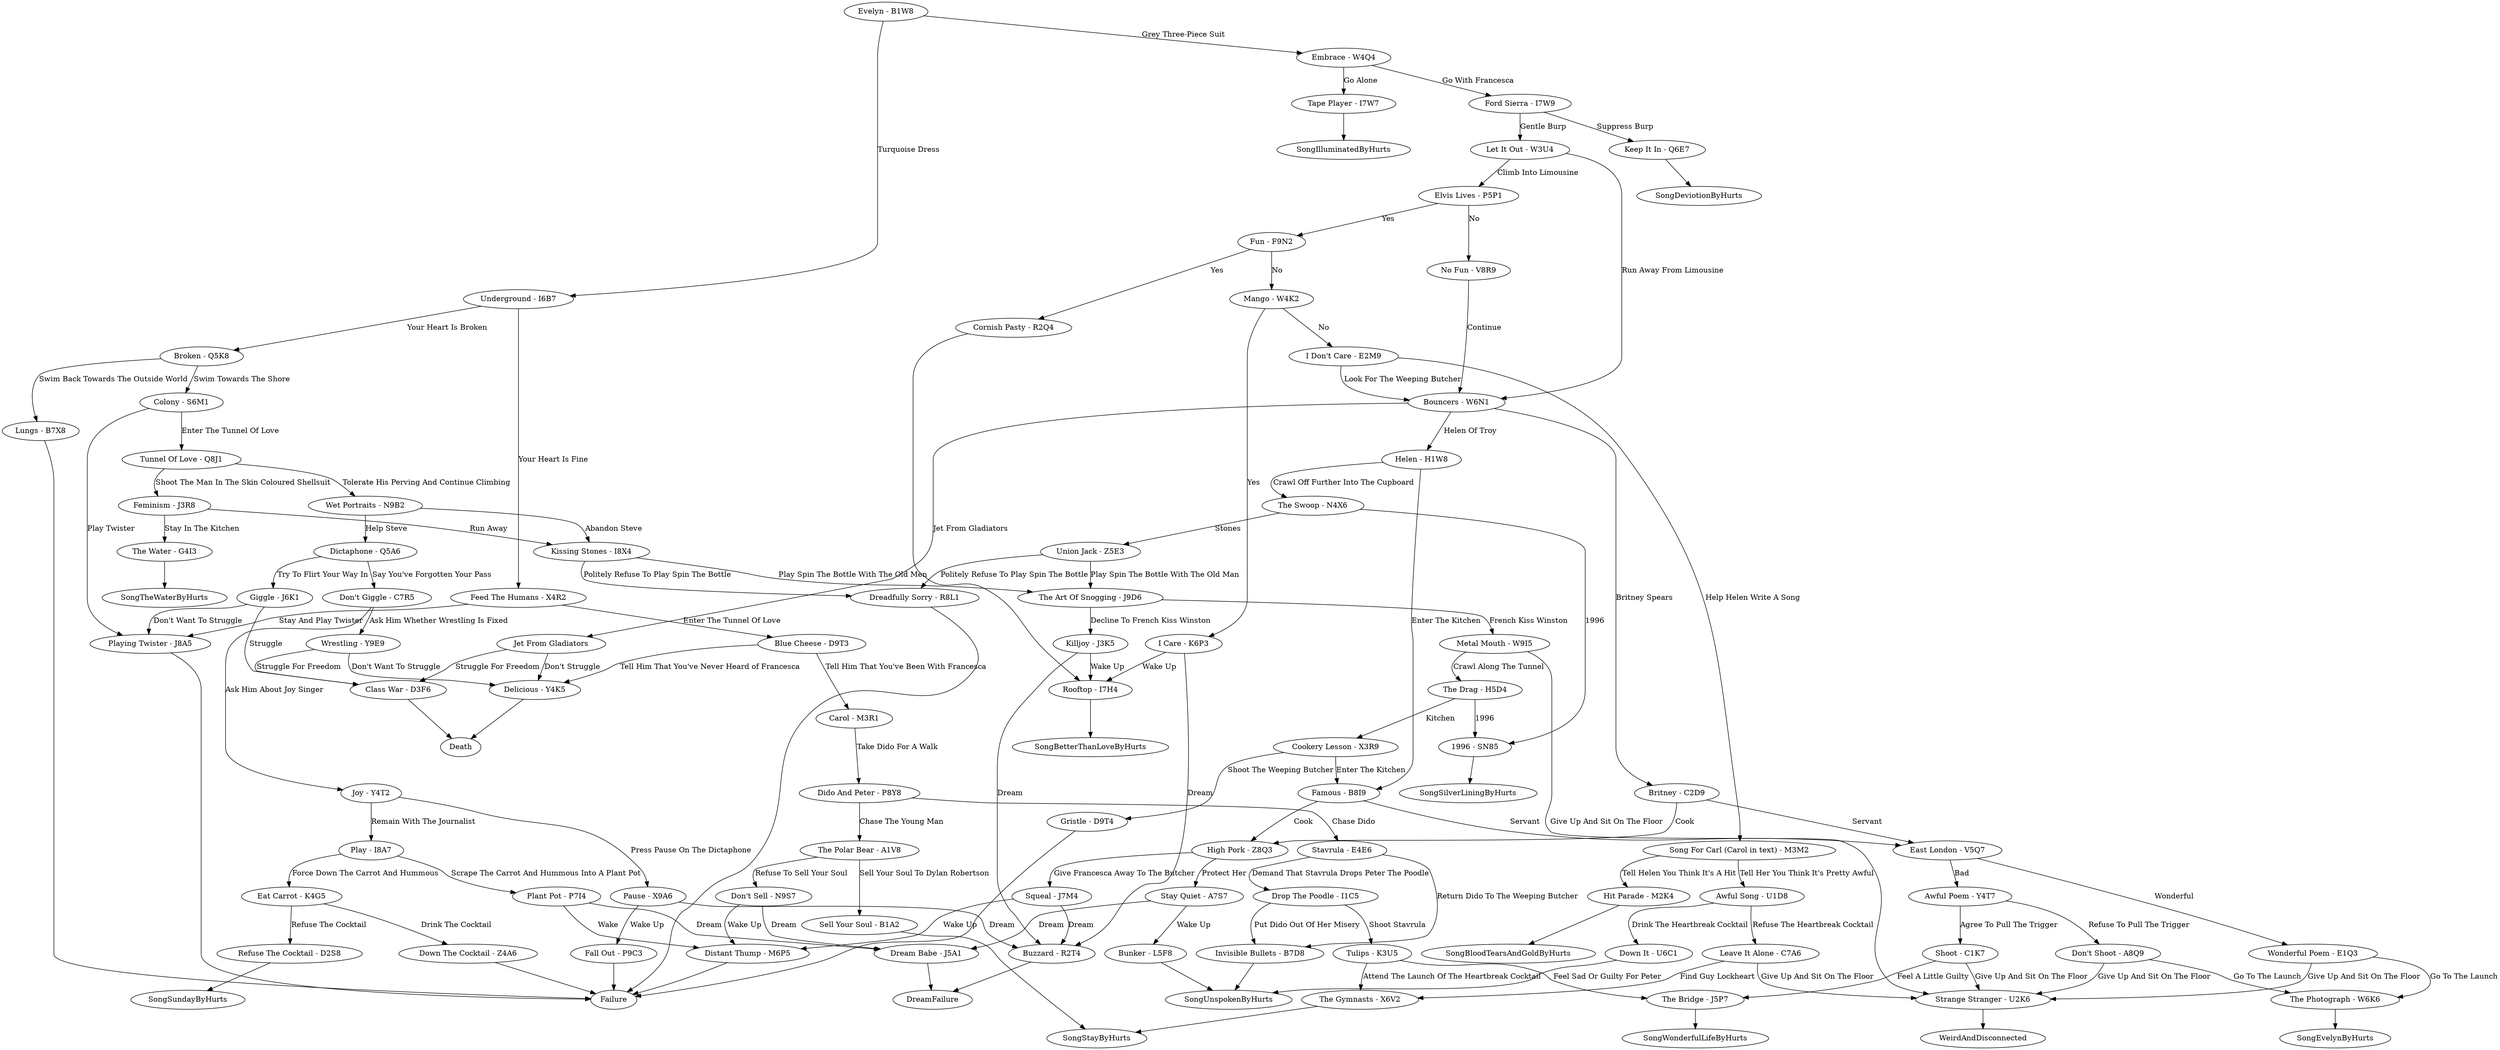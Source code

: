 digraph Spotify {
	B1W8 [label="Evelyn - B1W8"];
	B1W8->I6B7 [label="Turquoise Dress"];
	B1W8->W4Q4 [label="Grey Three-Piece Suit"];
	W4Q4 [label="Embrace - W4Q4"];
	W4Q4->I7W9 [label="Go With Francesca"];
	W4Q4->I7S7 [label="Go Alone"];
	I7S7 [label="Tape Player - I7W7"];
	I7S7->SongIlluminatedByHurts;
	I7W9 [label="Ford Sierra - I7W9"];
	I7W9->W3U4 [label="Gentle Burp"];
	I7W9->Q6E7 [label="Suppress Burp"];
	W3U4 [label="Let It Out - W3U4"];
	W3U4->P5P1 [label="Climb Into Limousine"];
	W3U4->W6N1 [label="Run Away From Limousine"];
	P5P1 [label="Elvis Lives - P5P1"];
	P5P1->F9N2 [label="Yes"];
	P5P1->V8R9 [label="No"];
	V8R9 [label="No Fun - V8R9"];
	V8R9->W6N1 [label="Continue"];
	W6N1 [label="Bouncers - W6N1"];
	W6N1->H1W8 [label="Helen Of Troy"];
	W6N1->C2D9 [label="Britney Spears"];
	W6N1->U9T6 [label="Jet From Gladiators"];
	U9T6 [label="Jet From Gladiators"];
	U9T6->Y4K5 [label="Don't Struggle"];
	U9T6->D3F6 [label="Struggle For Freedom"];
	D3F6 [label="Class War - D3F6"];
	D3F6->Death;
	Y4K5 [label="Delicious - Y4K5"];
	Y4K5->Death;
	C2D9 [label="Britney - C2D9"];
	C2D9->Z8Q3 [label="Cook"];
	C2D9->V5Q7 [label="Servant"];
	Z8Q3 [label="High Pork - Z8Q3"];
	Z8Q3->J7M4 [label="Give Francesca Away To The Butcher"];
	Z8Q3->A7S7 [label="Protect Her"];
	A7S7 [label="Stay Quiet - A7S7"];
	A7S7->L5F8 [label="Wake Up"];
	A7S7->J5A1 [label="Dream"];
	L5F8 [label="Bunker - L5F8"];
	L5F8->SongUnspokenByHurts;
	J5A1 [label="Dream Babe - J5A1"];
	J5A1->DreamFailure;
	J7M4 [label="Squeal - J7M4"];
	J7M4->M6P5 [label="Wake Up"];
	J7M4->R2T4 [label="Dream"];
	R2T4 [label="Buzzard - R2T4"];
	R2T4->DreamFailure;
	M6P5 [label="Distant Thump - M6P5"];
	M6P5->Failure;
	V5Q7 [label="East London - V5Q7"];
	V5Q7->E1Q3 [label="Wonderful"];
	V5Q7->Y4T7 [label="Bad"];
	Y4T7 [label="Awful Poem - Y4T7"];
	Y4T7->C1K7 [label="Agree To Pull The Trigger"];
	Y4T7->A8Q9 [label="Refuse To Pull The Trigger"];
	C1K7 [label="Shoot - C1K7"];
	C1K7->J5P7 [label="Feel A Little Guilty"];
	C1K7->U2K6 [label="Give Up And Sit On The Floor"];
	J5P7 [label="The Bridge - J5P7"];
	J5P7->SongWonderfulLifeByHurts;
	U2K6 [label="Strange Stranger - U2K6"];
	U2K6->WeirdAndDisconnected;
	A8Q9 [label="Don't Shoot - A8Q9"];
	A8Q9->W6K6 [label="Go To The Launch"];
	A8Q9->U2K6 [label="Give Up And Sit On The Floor"];
	W6K6 [label="The Photograph - W6K6"];
	W6K6->SongEvelynByHurts;
	E1Q3 [label="Wonderful Poem - E1Q3"];
	E1Q3->W6K6 [label="Go To The Launch"];
	E1Q3->U2K6 [label="Give Up And Sit On The Floor"];	
	H1W8 [label="Helen - H1W8"];
	H1W8->N4X6 [label="Crawl Off Further Into The Cupboard"];
	H1W8->B8I9 [label="Enter The Kitchen"];
	B8I9 [label="Famous - B8I9"];
	B8I9->Z8Q3 [label="Cook"];
	B8I9->V5Q7 [label="Servant"];
	N4X6 [label="The Swoop - N4X6"];
	N4X6->Z5E3 [label="Stones"];
	N4X6->S8N5 [label="1996"];
	Z5E3 [label="Union Jack - Z5E3"];
	Z5E3->J9D6 [label="Play Spin The Bottle With The Old Man"];
	Z5E3->R8L1 [label="Politely Refuse To Play Spin The Bottle"];
	R8L1 [label="Dreadfully Sorry - R8L1"];
	R8L1->Failure;
	J9D6 [label="The Art Of Snogging - J9D6"];
	J9D6->W9I5 [label="French Kiss Winston"];
	J9D6->J3K5 [label="Decline To French Kiss Winston"];
	J3K5 [label="Killjoy - J3K5"];
	J3K5->I7H4 [label="Wake Up"];
	J3K5->R2T4 [label="Dream"];
	I7H4 [label="Rooftop - I7H4"];
	I7H4->SongBetterThanLoveByHurts;
	W9I5 [label="Metal Mouth - W9I5"];
	W9I5->H5D4 [label="Crawl Along The Tunnel"];
	W9I5->U2K6 [label="Give Up And Sit On The Floor"];
	H5D4 [label="The Drag - H5D4"];
	H5D4->X3R9 [label="Kitchen"];
	H5D4->S8N5 [label="1996"];
	X3R9 [label="Cookery Lesson - X3R9"];
	X3R9->D9T4 [label="Shoot The Weeping Butcher"];
	X3R9->B8I9 [label="Enter The Kitchen"];
	D9T4 [label="Gristle - D9T4"];
	D9T4->Failure;
	S8N5 [label="1996 - SN85"];
	S8N5->SongSilverLiningByHurts;
	F9N2 [label="Fun - F9N2"];
	F9N2->R2Q4 [label="Yes"];
	F9N2->W4K2 [label="No"];
	R2Q4 [label="Cornish Pasty - R2Q4"];
	R2Q4->I7H4;
	W4K2 [label="Mango - W4K2"];
	W4K2->K6P3 [label="Yes"];
	W4K2->E2M9 [label="No"];
	E2M9 [label="I Don't Care - E2M9"];
	E2M9->M3M2 [label="Help Helen Write A Song"];
	E2M9->W6N1 [label="Look For The Weeping Butcher"];
	M3M2 [label="Song For Carl (Carol in text) - M3M2"];
	M3M2->M2K4 [label="Tell Helen You Think It's A Hit"];
	M3M2->U1D8 [label="Tell Her You Think It's Pretty Awful"];
	U1D8 [label="Awful Song - U1D8"];
	U1D8->U6C1 [label="Drink The Heartbreak Cocktail"];
	U1D8->C7A6 [label="Refuse The Heartbreak Cocktail"];
	U6C1 [label="Down It - U6C1"];
	U6C1->SongUnspokenByHurts;
	C7A6 [label="Leave It Alone - C7A6"];
	C7A6->X6V2 [label="Find Guy Lockheart"];
	C7A6->U2K6 [label="Give Up And Sit On The Floor"];
	X6V2 [label="The Gymnasts - X6V2"];
	X6V2->SongStayByHurts;
	M2K4 [label="Hit Parade - M2K4"];
	M2K4->SongBloodTearsAndGoldByHurts;
	K6P3 [label="I Care - K6P3"];
	K6P3->I7H4 [label="Wake Up"];
	K6P3->R2T4 [label="Dream"];
	Q6E7 [label="Keep It In - Q6E7"];
	Q6E7->SongDeviotionByHurts;
	I6B7 [label="Underground - I6B7"];
	I6B7->Q5K8 [label="Your Heart Is Broken"];
	I6B7->X4R2 [label="Your Heart Is Fine"];
	Q5K8 [label="Broken - Q5K8"];
	Q5K8->S6M1 [label="Swim Towards The Shore"];
	Q5K8->B7X8 [label="Swim Back Towards The Outside World"];
	S6M1 [label="Colony - S6M1"];
	S6M1->J8A5 [label="Play Twister"];
	S6M1->Q8J1 [label="Enter The Tunnel Of Love"];
	J8A5 [label="Playing Twister - J8A5"];
	J8A5->Failure;
	Q8J1 [label="Tunnel Of Love - Q8J1"];
	Q8J1->J3R8 [label="Shoot The Man In The Skin Coloured Shellsuit"];
	Q8J1->N9B2 [label="Tolerate His Perving And Continue Climbing"];
	J3R8 [label="Feminism - J3R8"];
	J3R8->G4I3 [label="Stay In The Kitchen"];
	J3R8->I8X4 [label="Run Away"];
	G4I3 [label="The Water - G4I3"];
	G4I3->SongTheWaterByHurts;
	I8X4 [label="Kissing Stones - I8X4"];
	I8X4->J9D6 [label="Play Spin The Bottle With The Old Men"];
	I8X4->R8L1 [label="Politely Refuse To Play Spin The Bottle"];
	N9B2 [label="Wet Portraits - N9B2"];
	N9B2->Q5A6 [label="Help Steve"];
	N9B2->I8X4 [label="Abandon Steve"];
	Q5A6 [label="Dictaphone - Q5A6"];
	Q5A6->J6K1 [label="Try To Flirt Your Way In"];
	Q5A6->C7R5 [label="Say You've Forgotten Your Pass"];
	C7R5 [label="Don't Giggle - C7R5"];
	C7R5->Y9E9 [label="Ask Him Whether Wrestling Is Fixed"];
	C7R5->Y4T2 [label="Ask Him About Joy Singer"];
	Y9E9 [label="Wrestling - Y9E9"];
	Y9E9->Y4K5 [label="Don't Want To Struggle"];
	Y9E9->D3F6 [label="Struggle For Freedom"];
	Y4T2 [label="Joy - Y4T2"];
	Y4T2->X9A6 [label="Press Pause On The Dictaphone"];
	Y4T2->I8A7 [label="Remain With The Journalist"];
	X9A6 [label="Pause - X9A6"];
	X9A6->P9C3 [label="Wake Up"];
	X9A6->R2T4 [label="Dream"];
	P9C3 [label="Fall Out - P9C3"];
	P9C3->Failure;
	I8A7 [label="Play - I8A7"];
	I8A7->K4G5 [label="Force Down The Carrot And Hummous"];
	I8A7->P7I4 [label="Scrape The Carrot And Hummous Into A Plant Pot"];
	K4G5 [label="Eat Carrot - K4G5"];
	K4G5->Z4A6 [label="Drink The Cocktail"];
	K4G5->D2S8 [label="Refuse The Cocktail"];
	D2S8 [label="Refuse The Cocktail - D2S8"];
	D2S8->SongSundayByHurts;
	Z4A6 [label="Down The Cocktail - Z4A6"];
	Z4A6->Failure;
	P7I4 [label="Plant Pot - P7I4"];
	P7I4->M6P5 [label="Wake"];
	P7I4->J5A1 [label="Dream"];
	J6K1 [label="Giggle - J6K1"];
	J6K1->J8A5 [label="Don't Want To Struggle"];
	J6K1->D3F6 [label="Struggle"];
	B7X8 [label="Lungs - B7X8"];
	B7X8->Failure;
	X4R2 [label="Feed The Humans - X4R2"];
	X4R2->D9T3 [label="Enter The Tunnel Of Love"];
	X4R2->J8A5 [label="Stay And Play Twister"];
	D9T3 [label="Blue Cheese - D9T3"];
	D9T3->M3R1 [label="Tell Him That You've Been With Francesca"];
	D9T3->Y4K5 [label="Tell Him That You've Never Heard of Francesca"];
	M3R1 [label="Carol - M3R1"];
	M3R1->P8Y8 [label="Take Dido For A Walk"];
	P8Y8 [label="Dido And Peter - P8Y8"];
	P8Y8->E4E6 [label="Chase Dido"];
	P8Y8->A1V8 [label="Chase The Young Man"];
	E4E6 [label="Stavrula - E4E6"];
	E4E6->I1C5 [label="Demand That Stavrula Drops Peter The Poodle"];
	E4E6->B7D8 [label="Return Dido To The Weeping Butcher"];
	I1C5 [label="Drop The Poodle - I1C5"];
	I1C5->K3U5 [label="Shoot Stavrula"];
	I1C5->B7D8 [label="Put Dido Out Of Her Misery"];
	K3U5 [label="Tulips - K3U5"];
	K3U5->X6V2 [label="Attend The Launch Of The Heartbreak Cocktail"];
	K3U5->J5P7 [label="Feel Sad Or Guilty For Peter"];
	B7D8 [label="Invisible Bullets - B7D8"];
	B7D8->SongUnspokenByHurts;
	A1V8 [label="The Polar Bear - A1V8"];
	A1V8->B1A2 [label="Sell Your Soul To Dylan Robertson"];
	A1V8->N9S7 [label="Refuse To Sell Your Soul"];
	N9S7 [label="Don't Sell - N9S7"];
	N9S7->M6P5 [label="Wake Up"];
	N9S7->J5A1 [label="Dream"];
	B1A2 [label="Sell Your Soul - B1A2"];
	B1A2->SongStayByHurts;
}
